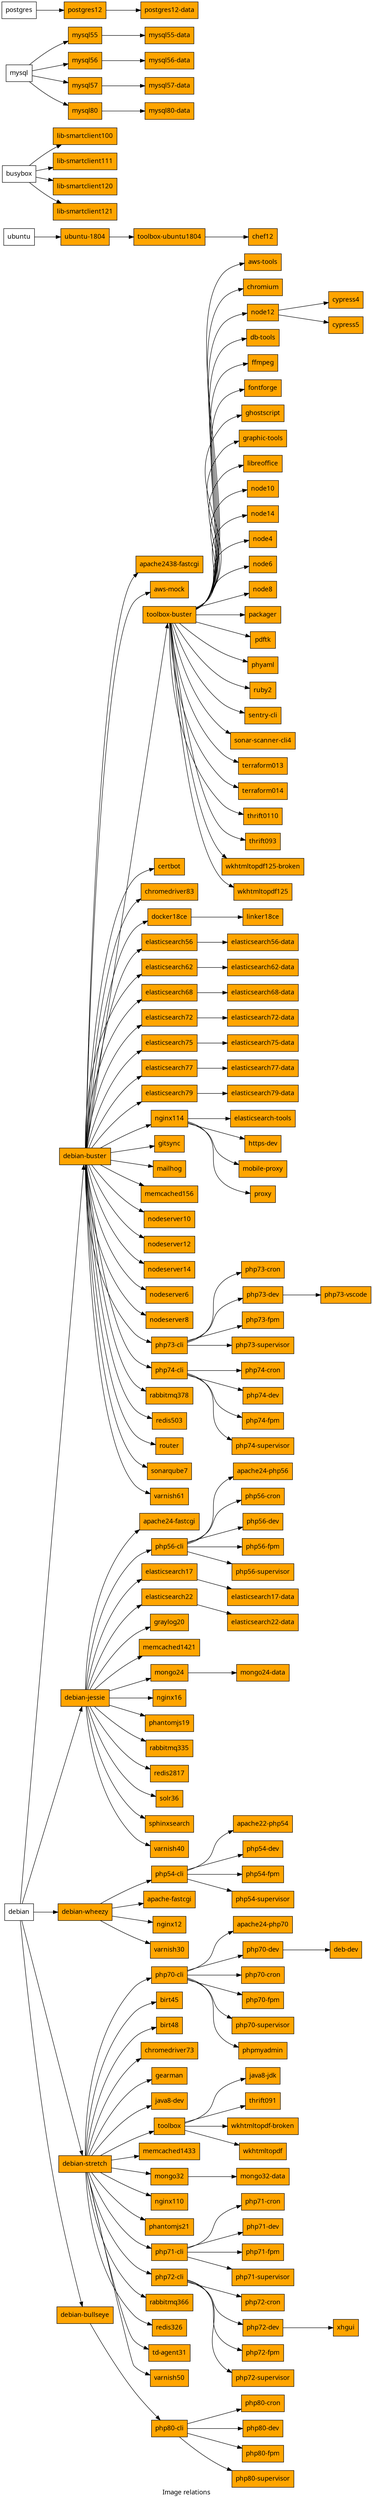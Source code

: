 
digraph G {
    label="Image relations";
    graph [fontname=sans];
    node [style=filled shape=box fontname=sans fillcolor=white];
    rankdir="LR";
	
    "nfqlt/apache22-php54" [fillcolor=orange label="apache22-php54"];
    "nfqlt/php54-cli"->"nfqlt/apache22-php54";
    "nfqlt/apache2438-fastcgi" [fillcolor=orange label="apache2438-fastcgi"];
    "nfqlt/debian-buster"->"nfqlt/apache2438-fastcgi";
    "nfqlt/apache24-fastcgi" [fillcolor=orange label="apache24-fastcgi"];
    "nfqlt/debian-jessie"->"nfqlt/apache24-fastcgi";
    "nfqlt/apache24-php56" [fillcolor=orange label="apache24-php56"];
    "nfqlt/php56-cli"->"nfqlt/apache24-php56";
    "nfqlt/apache24-php70" [fillcolor=orange label="apache24-php70"];
    "nfqlt/php70-cli"->"nfqlt/apache24-php70";
    "nfqlt/apache-fastcgi" [fillcolor=orange label="apache-fastcgi"];
    "nfqlt/debian-wheezy"->"nfqlt/apache-fastcgi";
    "nfqlt/aws-mock" [fillcolor=orange label="aws-mock"];
    "nfqlt/debian-buster"->"nfqlt/aws-mock";
    "nfqlt/aws-tools" [fillcolor=orange label="aws-tools"];
    "nfqlt/toolbox-buster"->"nfqlt/aws-tools";
    "nfqlt/birt45" [fillcolor=orange label="birt45"];
    "nfqlt/debian-stretch"->"nfqlt/birt45";
    "nfqlt/birt48" [fillcolor=orange label="birt48"];
    "nfqlt/debian-stretch"->"nfqlt/birt48";
    "nfqlt/certbot" [fillcolor=orange label="certbot"];
    "nfqlt/debian-buster"->"nfqlt/certbot";
    "nfqlt/chef12" [fillcolor=orange label="chef12"];
    "nfqlt/toolbox-ubuntu1804"->"nfqlt/chef12";
    "nfqlt/chromedriver73" [fillcolor=orange label="chromedriver73"];
    "nfqlt/debian-stretch"->"nfqlt/chromedriver73";
    "nfqlt/chromedriver83" [fillcolor=orange label="chromedriver83"];
    "nfqlt/debian-buster"->"nfqlt/chromedriver83";
    "nfqlt/chromium" [fillcolor=orange label="chromium"];
    "nfqlt/toolbox-buster"->"nfqlt/chromium";
    "nfqlt/cypress4" [fillcolor=orange label="cypress4"];
    "nfqlt/node12"->"nfqlt/cypress4";
    "nfqlt/cypress5" [fillcolor=orange label="cypress5"];
    "nfqlt/node12"->"nfqlt/cypress5";
    "nfqlt/db-tools" [fillcolor=orange label="db-tools"];
    "nfqlt/toolbox-buster"->"nfqlt/db-tools";
    "nfqlt/deb-dev" [fillcolor=orange label="deb-dev"];
    "nfqlt/php70-dev"->"nfqlt/deb-dev";
    "nfqlt/debian-bullseye" [fillcolor=orange label="debian-bullseye"];
    "debian"->"nfqlt/debian-bullseye";
    "nfqlt/debian-buster" [fillcolor=orange label="debian-buster"];
    "debian"->"nfqlt/debian-buster";
    "nfqlt/debian-jessie" [fillcolor=orange label="debian-jessie"];
    "debian"->"nfqlt/debian-jessie";
    "nfqlt/debian-stretch" [fillcolor=orange label="debian-stretch"];
    "debian"->"nfqlt/debian-stretch";
    "nfqlt/debian-wheezy" [fillcolor=orange label="debian-wheezy"];
    "debian"->"nfqlt/debian-wheezy";
    "nfqlt/docker18ce" [fillcolor=orange label="docker18ce"];
    "nfqlt/debian-buster"->"nfqlt/docker18ce";
    "nfqlt/elasticsearch17-data" [fillcolor=orange label="elasticsearch17-data"];
    "nfqlt/elasticsearch17"->"nfqlt/elasticsearch17-data";
    "nfqlt/elasticsearch17" [fillcolor=orange label="elasticsearch17"];
    "nfqlt/debian-jessie"->"nfqlt/elasticsearch17";
    "nfqlt/elasticsearch22-data" [fillcolor=orange label="elasticsearch22-data"];
    "nfqlt/elasticsearch22"->"nfqlt/elasticsearch22-data";
    "nfqlt/elasticsearch22" [fillcolor=orange label="elasticsearch22"];
    "nfqlt/debian-jessie"->"nfqlt/elasticsearch22";
    "nfqlt/elasticsearch56-data" [fillcolor=orange label="elasticsearch56-data"];
    "nfqlt/elasticsearch56"->"nfqlt/elasticsearch56-data";
    "nfqlt/elasticsearch56" [fillcolor=orange label="elasticsearch56"];
    "nfqlt/debian-buster"->"nfqlt/elasticsearch56";
    "nfqlt/elasticsearch62-data" [fillcolor=orange label="elasticsearch62-data"];
    "nfqlt/elasticsearch62"->"nfqlt/elasticsearch62-data";
    "nfqlt/elasticsearch62" [fillcolor=orange label="elasticsearch62"];
    "nfqlt/debian-buster"->"nfqlt/elasticsearch62";
    "nfqlt/elasticsearch68-data" [fillcolor=orange label="elasticsearch68-data"];
    "nfqlt/elasticsearch68"->"nfqlt/elasticsearch68-data";
    "nfqlt/elasticsearch68" [fillcolor=orange label="elasticsearch68"];
    "nfqlt/debian-buster"->"nfqlt/elasticsearch68";
    "nfqlt/elasticsearch72-data" [fillcolor=orange label="elasticsearch72-data"];
    "nfqlt/elasticsearch72"->"nfqlt/elasticsearch72-data";
    "nfqlt/elasticsearch72" [fillcolor=orange label="elasticsearch72"];
    "nfqlt/debian-buster"->"nfqlt/elasticsearch72";
    "nfqlt/elasticsearch75-data" [fillcolor=orange label="elasticsearch75-data"];
    "nfqlt/elasticsearch75"->"nfqlt/elasticsearch75-data";
    "nfqlt/elasticsearch75" [fillcolor=orange label="elasticsearch75"];
    "nfqlt/debian-buster"->"nfqlt/elasticsearch75";
    "nfqlt/elasticsearch77-data" [fillcolor=orange label="elasticsearch77-data"];
    "nfqlt/elasticsearch77"->"nfqlt/elasticsearch77-data";
    "nfqlt/elasticsearch77" [fillcolor=orange label="elasticsearch77"];
    "nfqlt/debian-buster"->"nfqlt/elasticsearch77";
    "nfqlt/elasticsearch79-data" [fillcolor=orange label="elasticsearch79-data"];
    "nfqlt/elasticsearch79"->"nfqlt/elasticsearch79-data";
    "nfqlt/elasticsearch79" [fillcolor=orange label="elasticsearch79"];
    "nfqlt/debian-buster"->"nfqlt/elasticsearch79";
    "nfqlt/elasticsearch-tools" [fillcolor=orange label="elasticsearch-tools"];
    "nfqlt/nginx114"->"nfqlt/elasticsearch-tools";
    "nfqlt/ffmpeg" [fillcolor=orange label="ffmpeg"];
    "nfqlt/toolbox-buster"->"nfqlt/ffmpeg";
    "nfqlt/fontforge" [fillcolor=orange label="fontforge"];
    "nfqlt/toolbox-buster"->"nfqlt/fontforge";
    "nfqlt/gearman" [fillcolor=orange label="gearman"];
    "nfqlt/debian-stretch"->"nfqlt/gearman";
    "nfqlt/ghostscript" [fillcolor=orange label="ghostscript"];
    "nfqlt/toolbox-buster"->"nfqlt/ghostscript";
    "nfqlt/gitsync" [fillcolor=orange label="gitsync"];
    "nfqlt/debian-buster"->"nfqlt/gitsync";
    "nfqlt/graphic-tools" [fillcolor=orange label="graphic-tools"];
    "nfqlt/toolbox-buster"->"nfqlt/graphic-tools";
    "nfqlt/graylog20" [fillcolor=orange label="graylog20"];
    "nfqlt/debian-jessie"->"nfqlt/graylog20";
    "nfqlt/https-dev" [fillcolor=orange label="https-dev"];
    "nfqlt/nginx114"->"nfqlt/https-dev";
    "nfqlt/java8-dev" [fillcolor=orange label="java8-dev"];
    "nfqlt/debian-stretch"->"nfqlt/java8-dev";
    "nfqlt/java8-jdk" [fillcolor=orange label="java8-jdk"];
    "nfqlt/toolbox"->"nfqlt/java8-jdk";
    "nfqlt/libreoffice" [fillcolor=orange label="libreoffice"];
    "nfqlt/toolbox-buster"->"nfqlt/libreoffice";
    "nfqlt/lib-smartclient100" [fillcolor=orange label="lib-smartclient100"];
    "busybox"->"nfqlt/lib-smartclient100";
    "nfqlt/lib-smartclient111" [fillcolor=orange label="lib-smartclient111"];
    "busybox"->"nfqlt/lib-smartclient111";
    "nfqlt/lib-smartclient120" [fillcolor=orange label="lib-smartclient120"];
    "busybox"->"nfqlt/lib-smartclient120";
    "nfqlt/lib-smartclient121" [fillcolor=orange label="lib-smartclient121"];
    "busybox"->"nfqlt/lib-smartclient121";
    "nfqlt/linker18ce" [fillcolor=orange label="linker18ce"];
    "nfqlt/docker18ce"->"nfqlt/linker18ce";
    "nfqlt/mailhog" [fillcolor=orange label="mailhog"];
    "nfqlt/debian-buster"->"nfqlt/mailhog";
    "nfqlt/memcached1421" [fillcolor=orange label="memcached1421"];
    "nfqlt/debian-jessie"->"nfqlt/memcached1421";
    "nfqlt/memcached1433" [fillcolor=orange label="memcached1433"];
    "nfqlt/debian-stretch"->"nfqlt/memcached1433";
    "nfqlt/memcached156" [fillcolor=orange label="memcached156"];
    "nfqlt/debian-buster"->"nfqlt/memcached156";
    "nfqlt/mobile-proxy" [fillcolor=orange label="mobile-proxy"];
    "nfqlt/nginx114"->"nfqlt/mobile-proxy";
    "nfqlt/mongo24-data" [fillcolor=orange label="mongo24-data"];
    "nfqlt/mongo24"->"nfqlt/mongo24-data";
    "nfqlt/mongo24" [fillcolor=orange label="mongo24"];
    "nfqlt/debian-jessie"->"nfqlt/mongo24";
    "nfqlt/mongo32-data" [fillcolor=orange label="mongo32-data"];
    "nfqlt/mongo32"->"nfqlt/mongo32-data";
    "nfqlt/mongo32" [fillcolor=orange label="mongo32"];
    "nfqlt/debian-stretch"->"nfqlt/mongo32";
    "nfqlt/mysql55-data" [fillcolor=orange label="mysql55-data"];
    "nfqlt/mysql55"->"nfqlt/mysql55-data";
    "nfqlt/mysql55" [fillcolor=orange label="mysql55"];
    "mysql"->"nfqlt/mysql55";
    "nfqlt/mysql56-data" [fillcolor=orange label="mysql56-data"];
    "nfqlt/mysql56"->"nfqlt/mysql56-data";
    "nfqlt/mysql56" [fillcolor=orange label="mysql56"];
    "mysql"->"nfqlt/mysql56";
    "nfqlt/mysql57-data" [fillcolor=orange label="mysql57-data"];
    "nfqlt/mysql57"->"nfqlt/mysql57-data";
    "nfqlt/mysql57" [fillcolor=orange label="mysql57"];
    "mysql"->"nfqlt/mysql57";
    "nfqlt/mysql80-data" [fillcolor=orange label="mysql80-data"];
    "nfqlt/mysql80"->"nfqlt/mysql80-data";
    "nfqlt/mysql80" [fillcolor=orange label="mysql80"];
    "mysql"->"nfqlt/mysql80";
    "nfqlt/nginx110" [fillcolor=orange label="nginx110"];
    "nfqlt/debian-stretch"->"nfqlt/nginx110";
    "nfqlt/nginx114" [fillcolor=orange label="nginx114"];
    "nfqlt/debian-buster"->"nfqlt/nginx114";
    "nfqlt/nginx12" [fillcolor=orange label="nginx12"];
    "nfqlt/debian-wheezy"->"nfqlt/nginx12";
    "nfqlt/nginx16" [fillcolor=orange label="nginx16"];
    "nfqlt/debian-jessie"->"nfqlt/nginx16";
    "nfqlt/node10" [fillcolor=orange label="node10"];
    "nfqlt/toolbox-buster"->"nfqlt/node10";
    "nfqlt/node12" [fillcolor=orange label="node12"];
    "nfqlt/toolbox-buster"->"nfqlt/node12";
    "nfqlt/node14" [fillcolor=orange label="node14"];
    "nfqlt/toolbox-buster"->"nfqlt/node14";
    "nfqlt/node4" [fillcolor=orange label="node4"];
    "nfqlt/toolbox-buster"->"nfqlt/node4";
    "nfqlt/node6" [fillcolor=orange label="node6"];
    "nfqlt/toolbox-buster"->"nfqlt/node6";
    "nfqlt/node8" [fillcolor=orange label="node8"];
    "nfqlt/toolbox-buster"->"nfqlt/node8";
    "nfqlt/nodeserver10" [fillcolor=orange label="nodeserver10"];
    "nfqlt/debian-buster"->"nfqlt/nodeserver10";
    "nfqlt/nodeserver12" [fillcolor=orange label="nodeserver12"];
    "nfqlt/debian-buster"->"nfqlt/nodeserver12";
    "nfqlt/nodeserver14" [fillcolor=orange label="nodeserver14"];
    "nfqlt/debian-buster"->"nfqlt/nodeserver14";
    "nfqlt/nodeserver6" [fillcolor=orange label="nodeserver6"];
    "nfqlt/debian-buster"->"nfqlt/nodeserver6";
    "nfqlt/nodeserver8" [fillcolor=orange label="nodeserver8"];
    "nfqlt/debian-buster"->"nfqlt/nodeserver8";
    "nfqlt/packager" [fillcolor=orange label="packager"];
    "nfqlt/toolbox-buster"->"nfqlt/packager";
    "nfqlt/pdftk" [fillcolor=orange label="pdftk"];
    "nfqlt/toolbox-buster"->"nfqlt/pdftk";
    "nfqlt/phantomjs19" [fillcolor=orange label="phantomjs19"];
    "nfqlt/debian-jessie"->"nfqlt/phantomjs19";
    "nfqlt/phantomjs21" [fillcolor=orange label="phantomjs21"];
    "nfqlt/debian-stretch"->"nfqlt/phantomjs21";
    "nfqlt/php54-cli" [fillcolor=orange label="php54-cli"];
    "nfqlt/debian-wheezy"->"nfqlt/php54-cli";
    "nfqlt/php54-dev" [fillcolor=orange label="php54-dev"];
    "nfqlt/php54-cli"->"nfqlt/php54-dev";
    "nfqlt/php54-fpm" [fillcolor=orange label="php54-fpm"];
    "nfqlt/php54-cli"->"nfqlt/php54-fpm";
    "nfqlt/php54-supervisor" [fillcolor=orange label="php54-supervisor"];
    "nfqlt/php54-cli"->"nfqlt/php54-supervisor";
    "nfqlt/php56-cli" [fillcolor=orange label="php56-cli"];
    "nfqlt/debian-jessie"->"nfqlt/php56-cli";
    "nfqlt/php56-cron" [fillcolor=orange label="php56-cron"];
    "nfqlt/php56-cli"->"nfqlt/php56-cron";
    "nfqlt/php56-dev" [fillcolor=orange label="php56-dev"];
    "nfqlt/php56-cli"->"nfqlt/php56-dev";
    "nfqlt/php56-fpm" [fillcolor=orange label="php56-fpm"];
    "nfqlt/php56-cli"->"nfqlt/php56-fpm";
    "nfqlt/php56-supervisor" [fillcolor=orange label="php56-supervisor"];
    "nfqlt/php56-cli"->"nfqlt/php56-supervisor";
    "nfqlt/php70-cli" [fillcolor=orange label="php70-cli"];
    "nfqlt/debian-stretch"->"nfqlt/php70-cli";
    "nfqlt/php70-cron" [fillcolor=orange label="php70-cron"];
    "nfqlt/php70-cli"->"nfqlt/php70-cron";
    "nfqlt/php70-dev" [fillcolor=orange label="php70-dev"];
    "nfqlt/php70-cli"->"nfqlt/php70-dev";
    "nfqlt/php70-fpm" [fillcolor=orange label="php70-fpm"];
    "nfqlt/php70-cli"->"nfqlt/php70-fpm";
    "nfqlt/php70-supervisor" [fillcolor=orange label="php70-supervisor"];
    "nfqlt/php70-cli"->"nfqlt/php70-supervisor";
    "nfqlt/php71-cli" [fillcolor=orange label="php71-cli"];
    "nfqlt/debian-stretch"->"nfqlt/php71-cli";
    "nfqlt/php71-cron" [fillcolor=orange label="php71-cron"];
    "nfqlt/php71-cli"->"nfqlt/php71-cron";
    "nfqlt/php71-dev" [fillcolor=orange label="php71-dev"];
    "nfqlt/php71-cli"->"nfqlt/php71-dev";
    "nfqlt/php71-fpm" [fillcolor=orange label="php71-fpm"];
    "nfqlt/php71-cli"->"nfqlt/php71-fpm";
    "nfqlt/php71-supervisor" [fillcolor=orange label="php71-supervisor"];
    "nfqlt/php71-cli"->"nfqlt/php71-supervisor";
    "nfqlt/php72-cli" [fillcolor=orange label="php72-cli"];
    "nfqlt/debian-stretch"->"nfqlt/php72-cli";
    "nfqlt/php72-cron" [fillcolor=orange label="php72-cron"];
    "nfqlt/php72-cli"->"nfqlt/php72-cron";
    "nfqlt/php72-dev" [fillcolor=orange label="php72-dev"];
    "nfqlt/php72-cli"->"nfqlt/php72-dev";
    "nfqlt/php72-fpm" [fillcolor=orange label="php72-fpm"];
    "nfqlt/php72-cli"->"nfqlt/php72-fpm";
    "nfqlt/php72-supervisor" [fillcolor=orange label="php72-supervisor"];
    "nfqlt/php72-cli"->"nfqlt/php72-supervisor";
    "nfqlt/php73-cli" [fillcolor=orange label="php73-cli"];
    "nfqlt/debian-buster"->"nfqlt/php73-cli";
    "nfqlt/php73-cron" [fillcolor=orange label="php73-cron"];
    "nfqlt/php73-cli"->"nfqlt/php73-cron";
    "nfqlt/php73-dev" [fillcolor=orange label="php73-dev"];
    "nfqlt/php73-cli"->"nfqlt/php73-dev";
    "nfqlt/php73-fpm" [fillcolor=orange label="php73-fpm"];
    "nfqlt/php73-cli"->"nfqlt/php73-fpm";
    "nfqlt/php73-supervisor" [fillcolor=orange label="php73-supervisor"];
    "nfqlt/php73-cli"->"nfqlt/php73-supervisor";
    "nfqlt/php73-vscode" [fillcolor=orange label="php73-vscode"];
    "nfqlt/php73-dev"->"nfqlt/php73-vscode";
    "nfqlt/php74-cli" [fillcolor=orange label="php74-cli"];
    "nfqlt/debian-buster"->"nfqlt/php74-cli";
    "nfqlt/php74-cron" [fillcolor=orange label="php74-cron"];
    "nfqlt/php74-cli"->"nfqlt/php74-cron";
    "nfqlt/php74-dev" [fillcolor=orange label="php74-dev"];
    "nfqlt/php74-cli"->"nfqlt/php74-dev";
    "nfqlt/php74-fpm" [fillcolor=orange label="php74-fpm"];
    "nfqlt/php74-cli"->"nfqlt/php74-fpm";
    "nfqlt/php74-supervisor" [fillcolor=orange label="php74-supervisor"];
    "nfqlt/php74-cli"->"nfqlt/php74-supervisor";
    "nfqlt/php80-cli" [fillcolor=orange label="php80-cli"];
    "nfqlt/debian-bullseye"->"nfqlt/php80-cli";
    "nfqlt/php80-cron" [fillcolor=orange label="php80-cron"];
    "nfqlt/php80-cli"->"nfqlt/php80-cron";
    "nfqlt/php80-dev" [fillcolor=orange label="php80-dev"];
    "nfqlt/php80-cli"->"nfqlt/php80-dev";
    "nfqlt/php80-fpm" [fillcolor=orange label="php80-fpm"];
    "nfqlt/php80-cli"->"nfqlt/php80-fpm";
    "nfqlt/php80-supervisor" [fillcolor=orange label="php80-supervisor"];
    "nfqlt/php80-cli"->"nfqlt/php80-supervisor";
    "nfqlt/phpmyadmin" [fillcolor=orange label="phpmyadmin"];
    "nfqlt/php70-cli"->"nfqlt/phpmyadmin";
    "nfqlt/phyaml" [fillcolor=orange label="phyaml"];
    "nfqlt/toolbox-buster"->"nfqlt/phyaml";
    "nfqlt/postgres12-data" [fillcolor=orange label="postgres12-data"];
    "nfqlt/postgres12"->"nfqlt/postgres12-data";
    "nfqlt/postgres12" [fillcolor=orange label="postgres12"];
    "postgres"->"nfqlt/postgres12";
    "nfqlt/proxy" [fillcolor=orange label="proxy"];
    "nfqlt/nginx114"->"nfqlt/proxy";
    "nfqlt/rabbitmq335" [fillcolor=orange label="rabbitmq335"];
    "nfqlt/debian-jessie"->"nfqlt/rabbitmq335";
    "nfqlt/rabbitmq366" [fillcolor=orange label="rabbitmq366"];
    "nfqlt/debian-stretch"->"nfqlt/rabbitmq366";
    "nfqlt/rabbitmq378" [fillcolor=orange label="rabbitmq378"];
    "nfqlt/debian-buster"->"nfqlt/rabbitmq378";
    "nfqlt/redis2817" [fillcolor=orange label="redis2817"];
    "nfqlt/debian-jessie"->"nfqlt/redis2817";
    "nfqlt/redis326" [fillcolor=orange label="redis326"];
    "nfqlt/debian-stretch"->"nfqlt/redis326";
    "nfqlt/redis503" [fillcolor=orange label="redis503"];
    "nfqlt/debian-buster"->"nfqlt/redis503";
    "nfqlt/router" [fillcolor=orange label="router"];
    "nfqlt/debian-buster"->"nfqlt/router";
    "nfqlt/ruby2" [fillcolor=orange label="ruby2"];
    "nfqlt/toolbox-buster"->"nfqlt/ruby2";
    "nfqlt/sentry-cli" [fillcolor=orange label="sentry-cli"];
    "nfqlt/toolbox-buster"->"nfqlt/sentry-cli";
    "nfqlt/solr36" [fillcolor=orange label="solr36"];
    "nfqlt/debian-jessie"->"nfqlt/solr36";
    "nfqlt/sonarqube7" [fillcolor=orange label="sonarqube7"];
    "nfqlt/debian-buster"->"nfqlt/sonarqube7";
    "nfqlt/sonar-scanner-cli4" [fillcolor=orange label="sonar-scanner-cli4"];
    "nfqlt/toolbox-buster"->"nfqlt/sonar-scanner-cli4";
    "nfqlt/sphinxsearch" [fillcolor=orange label="sphinxsearch"];
    "nfqlt/debian-jessie"->"nfqlt/sphinxsearch";
    "nfqlt/td-agent31" [fillcolor=orange label="td-agent31"];
    "nfqlt/debian-stretch"->"nfqlt/td-agent31";
    "nfqlt/terraform013" [fillcolor=orange label="terraform013"];
    "nfqlt/toolbox-buster"->"nfqlt/terraform013";
    "nfqlt/terraform014" [fillcolor=orange label="terraform014"];
    "nfqlt/toolbox-buster"->"nfqlt/terraform014";
    "nfqlt/thrift0110" [fillcolor=orange label="thrift0110"];
    "nfqlt/toolbox-buster"->"nfqlt/thrift0110";
    "nfqlt/thrift091" [fillcolor=orange label="thrift091"];
    "nfqlt/toolbox"->"nfqlt/thrift091";
    "nfqlt/thrift093" [fillcolor=orange label="thrift093"];
    "nfqlt/toolbox-buster"->"nfqlt/thrift093";
    "nfqlt/toolbox-buster" [fillcolor=orange label="toolbox-buster"];
    "nfqlt/debian-buster"->"nfqlt/toolbox-buster";
    "nfqlt/toolbox" [fillcolor=orange label="toolbox"];
    "nfqlt/debian-stretch"->"nfqlt/toolbox";
    "nfqlt/toolbox-ubuntu1804" [fillcolor=orange label="toolbox-ubuntu1804"];
    "nfqlt/ubuntu-1804"->"nfqlt/toolbox-ubuntu1804";
    "nfqlt/ubuntu-1804" [fillcolor=orange label="ubuntu-1804"];
    "ubuntu"->"nfqlt/ubuntu-1804";
    "nfqlt/varnish30" [fillcolor=orange label="varnish30"];
    "nfqlt/debian-wheezy"->"nfqlt/varnish30";
    "nfqlt/varnish40" [fillcolor=orange label="varnish40"];
    "nfqlt/debian-jessie"->"nfqlt/varnish40";
    "nfqlt/varnish50" [fillcolor=orange label="varnish50"];
    "nfqlt/debian-stretch"->"nfqlt/varnish50";
    "nfqlt/varnish61" [fillcolor=orange label="varnish61"];
    "nfqlt/debian-buster"->"nfqlt/varnish61";
    "nfqlt/wkhtmltopdf125-broken" [fillcolor=orange label="wkhtmltopdf125-broken"];
    "nfqlt/toolbox-buster"->"nfqlt/wkhtmltopdf125-broken";
    "nfqlt/wkhtmltopdf125" [fillcolor=orange label="wkhtmltopdf125"];
    "nfqlt/toolbox-buster"->"nfqlt/wkhtmltopdf125";
    "nfqlt/wkhtmltopdf-broken" [fillcolor=orange label="wkhtmltopdf-broken"];
    "nfqlt/toolbox"->"nfqlt/wkhtmltopdf-broken";
    "nfqlt/wkhtmltopdf" [fillcolor=orange label="wkhtmltopdf"];
    "nfqlt/toolbox"->"nfqlt/wkhtmltopdf";
    "nfqlt/xhgui" [fillcolor=orange label="xhgui"];
    "nfqlt/php72-dev"->"nfqlt/xhgui";
}
